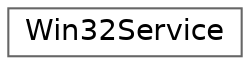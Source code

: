 digraph "Graphical Class Hierarchy"
{
 // LATEX_PDF_SIZE
  bgcolor="transparent";
  edge [fontname=Helvetica,fontsize=14,labelfontname=Helvetica,labelfontsize=14];
  node [fontname=Helvetica,fontsize=14,shape=box,height=0.2,width=0.4];
  rankdir="LR";
  Node0 [id="Node000000",label="Win32Service",height=0.2,width=0.4,color="grey40", fillcolor="white", style="filled",URL="$df/d28/classWin32Service.html",tooltip=" "];
}

